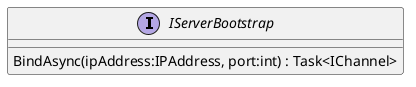 @startuml
interface IServerBootstrap {
    BindAsync(ipAddress:IPAddress, port:int) : Task<IChannel>
}
@enduml
